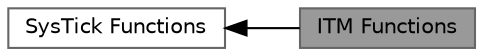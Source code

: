 digraph "ITM Functions"
{
 // LATEX_PDF_SIZE
  bgcolor="transparent";
  edge [fontname=Helvetica,fontsize=10,labelfontname=Helvetica,labelfontsize=10];
  node [fontname=Helvetica,fontsize=10,shape=box,height=0.2,width=0.4];
  rankdir=LR;
  Node2 [id="Node000002",label="SysTick Functions",height=0.2,width=0.4,color="grey40", fillcolor="white", style="filled",URL="$group__CMSIS__Core__SysTickFunctions.html",tooltip="Functions that configure the System."];
  Node1 [id="Node000001",label="ITM Functions",height=0.2,width=0.4,color="gray40", fillcolor="grey60", style="filled", fontcolor="black",tooltip="Functions that access the ITM debug interface."];
  Node2->Node1 [shape=plaintext, dir="back", style="solid"];
}
